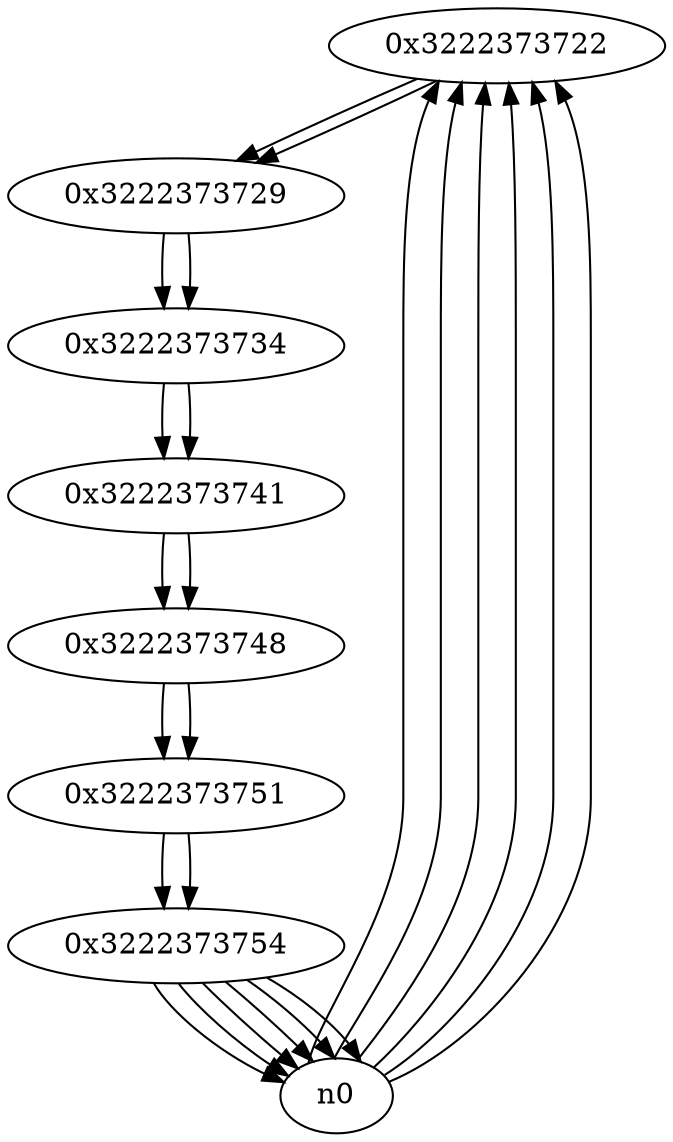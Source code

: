 digraph G{
/* nodes */
  n1 [label="0x3222373722"]
  n2 [label="0x3222373729"]
  n3 [label="0x3222373734"]
  n4 [label="0x3222373741"]
  n5 [label="0x3222373748"]
  n6 [label="0x3222373751"]
  n7 [label="0x3222373754"]
/* edges */
n1 -> n2;
n0 -> n1;
n0 -> n1;
n0 -> n1;
n0 -> n1;
n0 -> n1;
n0 -> n1;
n2 -> n3;
n1 -> n2;
n3 -> n4;
n2 -> n3;
n4 -> n5;
n3 -> n4;
n5 -> n6;
n4 -> n5;
n6 -> n7;
n5 -> n6;
n7 -> n0;
n7 -> n0;
n7 -> n0;
n7 -> n0;
n7 -> n0;
n7 -> n0;
n6 -> n7;
}
